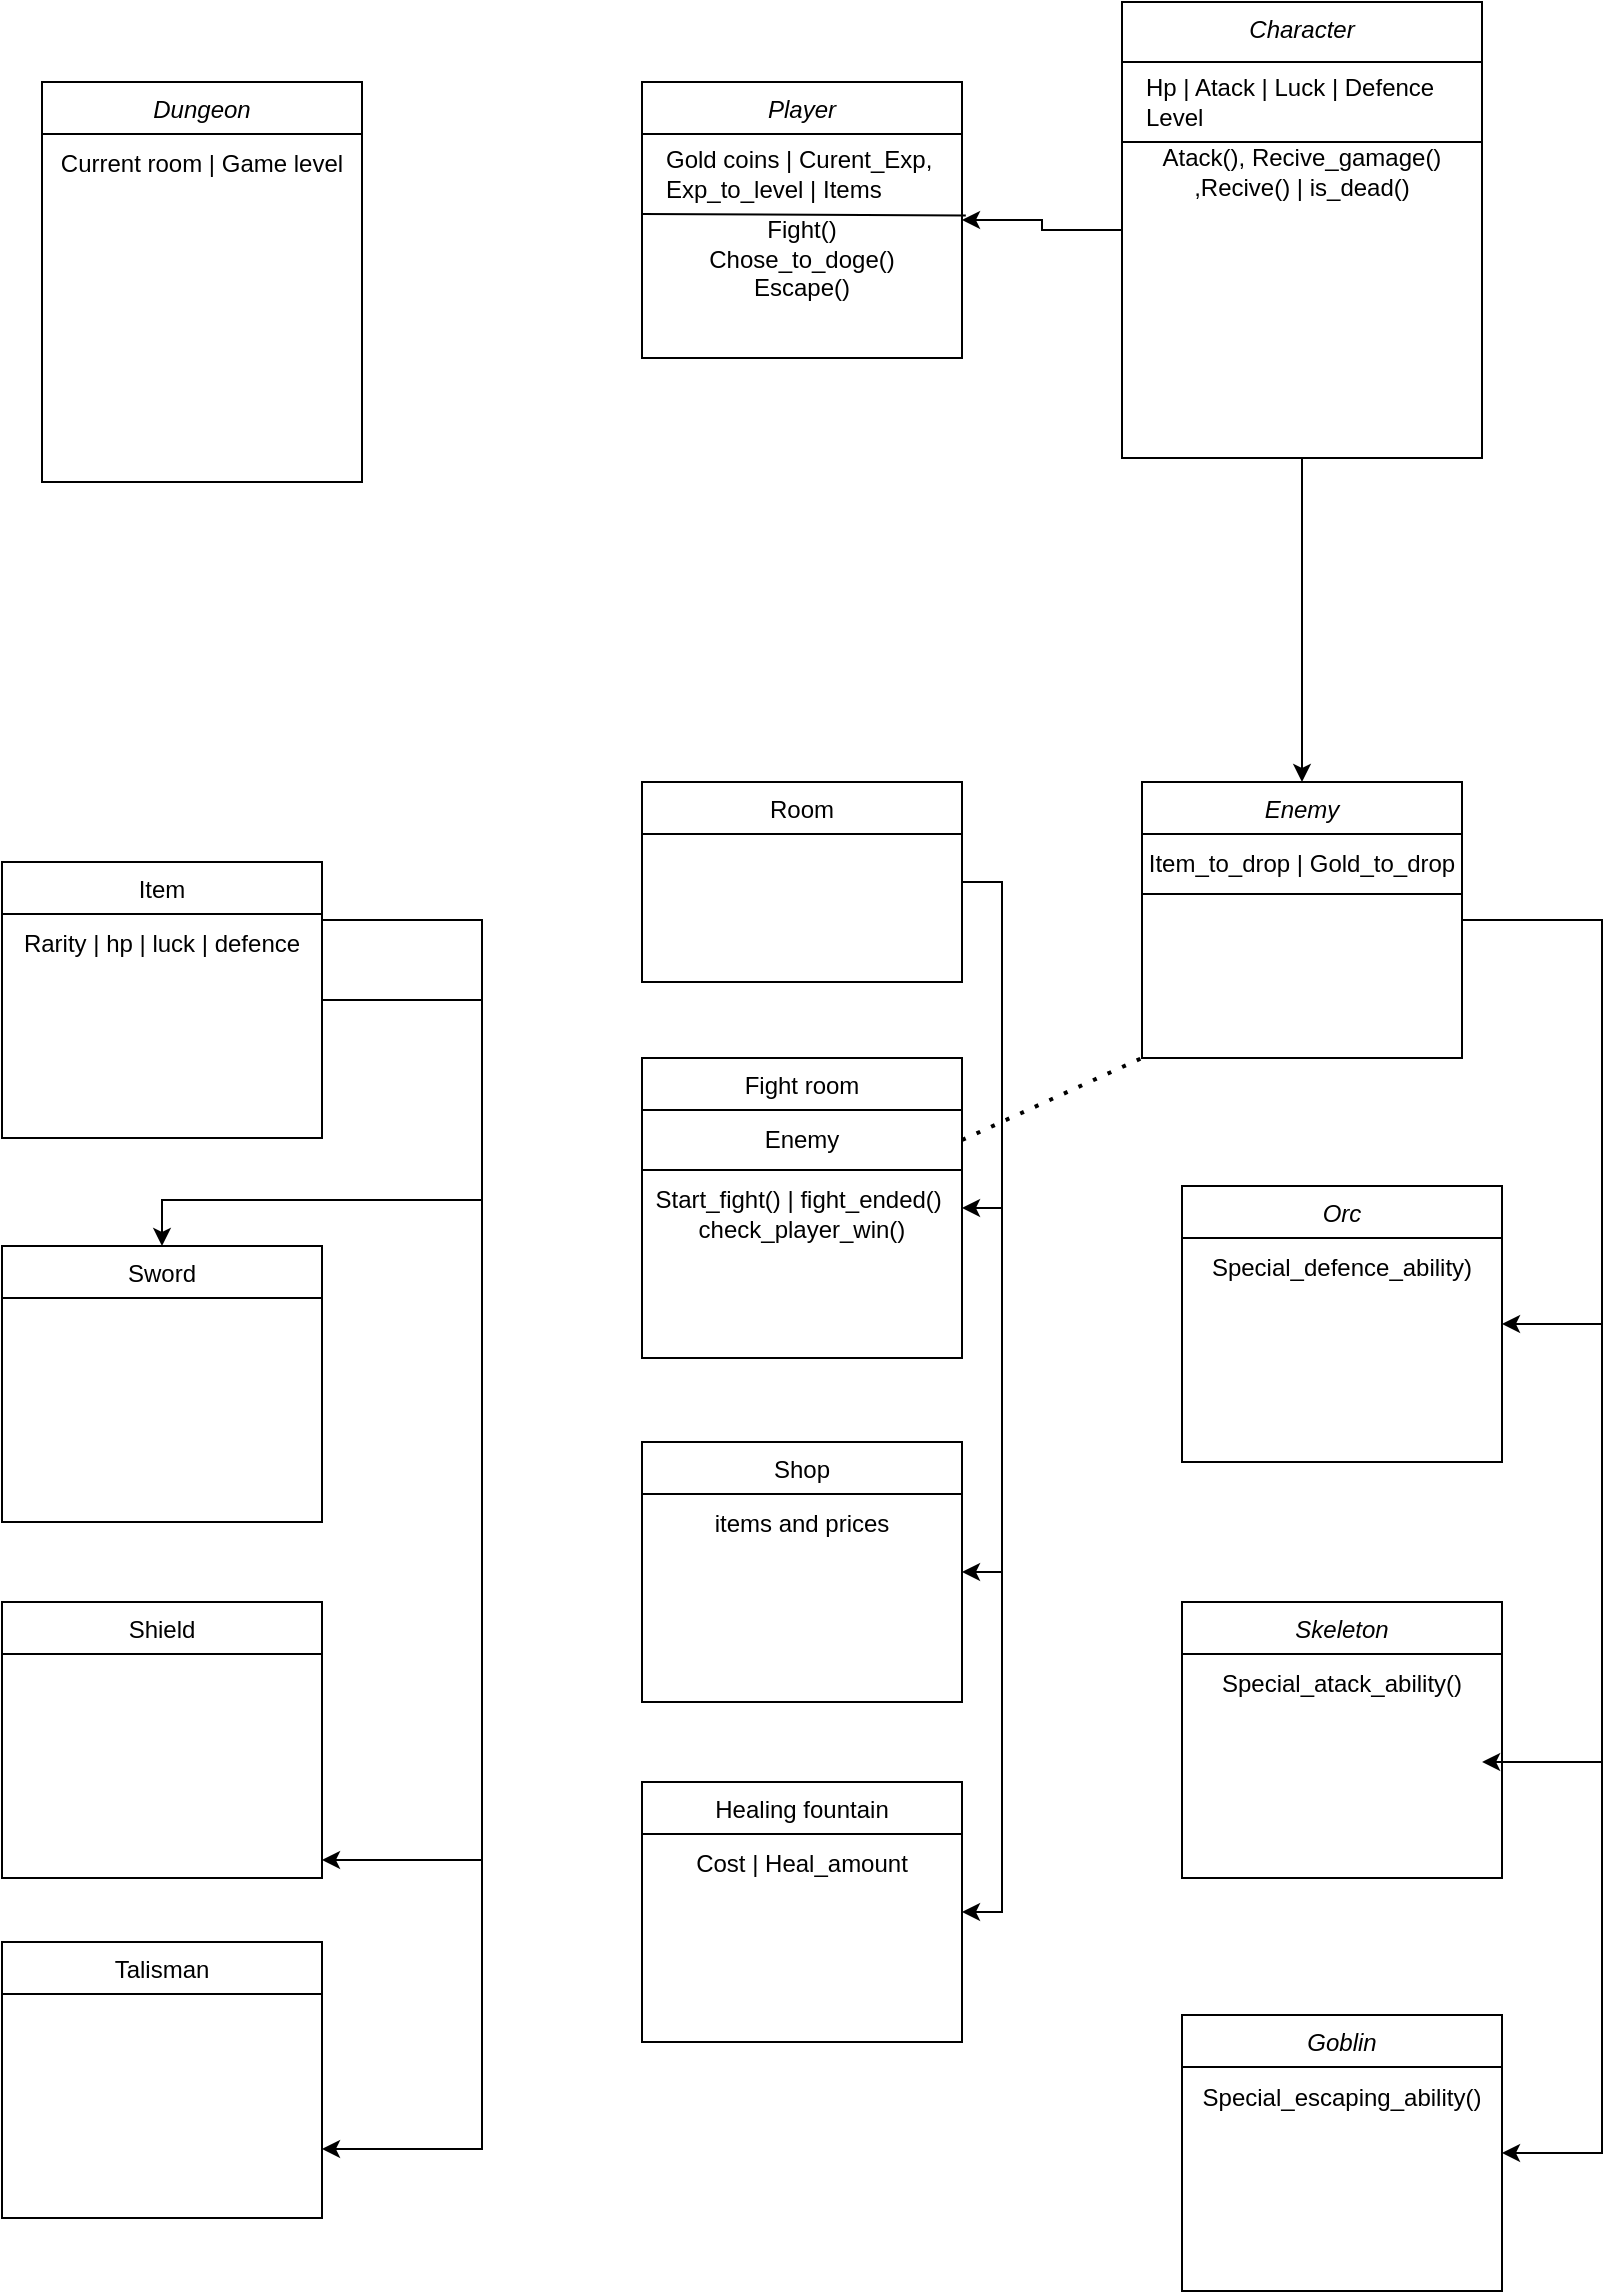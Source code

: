 <mxfile version="21.2.9" type="device">
  <diagram id="C5RBs43oDa-KdzZeNtuy" name="Page-1">
    <mxGraphModel dx="1062" dy="1748" grid="1" gridSize="10" guides="1" tooltips="1" connect="1" arrows="1" fold="1" page="1" pageScale="1" pageWidth="827" pageHeight="1169" math="0" shadow="0">
      <root>
        <mxCell id="WIyWlLk6GJQsqaUBKTNV-0" />
        <mxCell id="WIyWlLk6GJQsqaUBKTNV-1" parent="WIyWlLk6GJQsqaUBKTNV-0" />
        <mxCell id="zkfFHV4jXpPFQw0GAbJ--0" value="Dungeon" style="swimlane;fontStyle=2;align=center;verticalAlign=top;childLayout=stackLayout;horizontal=1;startSize=26;horizontalStack=0;resizeParent=1;resizeLast=0;collapsible=1;marginBottom=0;rounded=0;shadow=0;strokeWidth=1;" parent="WIyWlLk6GJQsqaUBKTNV-1" vertex="1">
          <mxGeometry x="20" y="-520" width="160" height="200" as="geometry">
            <mxRectangle x="230" y="140" width="160" height="26" as="alternateBounds" />
          </mxGeometry>
        </mxCell>
        <mxCell id="2-GTpso4hImEZJIhlEzb-2" value="Current room | Game level" style="text;html=1;strokeColor=none;fillColor=none;align=center;verticalAlign=middle;whiteSpace=wrap;rounded=0;" parent="zkfFHV4jXpPFQw0GAbJ--0" vertex="1">
          <mxGeometry y="26" width="160" height="30" as="geometry" />
        </mxCell>
        <mxCell id="O6eR9vzez--bDRPx8hGj-5" style="edgeStyle=orthogonalEdgeStyle;rounded=0;orthogonalLoop=1;jettySize=auto;html=1;" parent="WIyWlLk6GJQsqaUBKTNV-1" target="O6eR9vzez--bDRPx8hGj-4" edge="1">
          <mxGeometry relative="1" as="geometry">
            <mxPoint x="240" y="20" as="sourcePoint" />
            <Array as="points">
              <mxPoint x="240" y="369" />
            </Array>
          </mxGeometry>
        </mxCell>
        <mxCell id="O6eR9vzez--bDRPx8hGj-7" style="edgeStyle=orthogonalEdgeStyle;rounded=0;orthogonalLoop=1;jettySize=auto;html=1;" parent="WIyWlLk6GJQsqaUBKTNV-1" source="zkfFHV4jXpPFQw0GAbJ--6" target="O6eR9vzez--bDRPx8hGj-3" edge="1">
          <mxGeometry relative="1" as="geometry">
            <Array as="points">
              <mxPoint x="240" y="39" />
              <mxPoint x="80" y="39" />
            </Array>
          </mxGeometry>
        </mxCell>
        <mxCell id="O6eR9vzez--bDRPx8hGj-9" style="edgeStyle=orthogonalEdgeStyle;rounded=0;orthogonalLoop=1;jettySize=auto;html=1;entryX=1;entryY=0.75;entryDx=0;entryDy=0;exitX=1;exitY=0.5;exitDx=0;exitDy=0;" parent="WIyWlLk6GJQsqaUBKTNV-1" source="zkfFHV4jXpPFQw0GAbJ--6" target="O6eR9vzez--bDRPx8hGj-8" edge="1">
          <mxGeometry relative="1" as="geometry">
            <mxPoint x="180" y="530" as="targetPoint" />
            <Array as="points">
              <mxPoint x="240" y="-101" />
              <mxPoint x="240" y="514" />
            </Array>
          </mxGeometry>
        </mxCell>
        <mxCell id="zkfFHV4jXpPFQw0GAbJ--6" value="Item" style="swimlane;fontStyle=0;align=center;verticalAlign=top;childLayout=stackLayout;horizontal=1;startSize=26;horizontalStack=0;resizeParent=1;resizeLast=0;collapsible=1;marginBottom=0;rounded=0;shadow=0;strokeWidth=1;" parent="WIyWlLk6GJQsqaUBKTNV-1" vertex="1">
          <mxGeometry y="-130" width="160" height="138" as="geometry">
            <mxRectangle x="130" y="380" width="160" height="26" as="alternateBounds" />
          </mxGeometry>
        </mxCell>
        <mxCell id="2-GTpso4hImEZJIhlEzb-0" value="Rarity | hp | luck | defence" style="text;html=1;strokeColor=none;fillColor=none;align=center;verticalAlign=middle;whiteSpace=wrap;rounded=0;" parent="zkfFHV4jXpPFQw0GAbJ--6" vertex="1">
          <mxGeometry y="26" width="160" height="30" as="geometry" />
        </mxCell>
        <mxCell id="O6eR9vzez--bDRPx8hGj-13" style="edgeStyle=orthogonalEdgeStyle;rounded=0;orthogonalLoop=1;jettySize=auto;html=1;entryX=1;entryY=0.5;entryDx=0;entryDy=0;exitX=1;exitY=0.5;exitDx=0;exitDy=0;" parent="WIyWlLk6GJQsqaUBKTNV-1" source="zkfFHV4jXpPFQw0GAbJ--13" target="O6eR9vzez--bDRPx8hGj-10" edge="1">
          <mxGeometry relative="1" as="geometry" />
        </mxCell>
        <mxCell id="O6eR9vzez--bDRPx8hGj-14" style="edgeStyle=orthogonalEdgeStyle;rounded=0;orthogonalLoop=1;jettySize=auto;html=1;exitX=1;exitY=0.5;exitDx=0;exitDy=0;entryX=1;entryY=0.5;entryDx=0;entryDy=0;" parent="WIyWlLk6GJQsqaUBKTNV-1" source="zkfFHV4jXpPFQw0GAbJ--13" target="O6eR9vzez--bDRPx8hGj-11" edge="1">
          <mxGeometry relative="1" as="geometry" />
        </mxCell>
        <mxCell id="O6eR9vzez--bDRPx8hGj-15" style="edgeStyle=orthogonalEdgeStyle;rounded=0;orthogonalLoop=1;jettySize=auto;html=1;entryX=1;entryY=0.5;entryDx=0;entryDy=0;exitX=1;exitY=0.5;exitDx=0;exitDy=0;" parent="WIyWlLk6GJQsqaUBKTNV-1" source="zkfFHV4jXpPFQw0GAbJ--13" target="O6eR9vzez--bDRPx8hGj-12" edge="1">
          <mxGeometry relative="1" as="geometry">
            <mxPoint x="530" y="410" as="targetPoint" />
          </mxGeometry>
        </mxCell>
        <mxCell id="zkfFHV4jXpPFQw0GAbJ--13" value="Room" style="swimlane;fontStyle=0;align=center;verticalAlign=top;childLayout=stackLayout;horizontal=1;startSize=26;horizontalStack=0;resizeParent=1;resizeLast=0;collapsible=1;marginBottom=0;rounded=0;shadow=0;strokeWidth=1;" parent="WIyWlLk6GJQsqaUBKTNV-1" vertex="1">
          <mxGeometry x="320" y="-170" width="160" height="100" as="geometry">
            <mxRectangle x="340" y="380" width="170" height="26" as="alternateBounds" />
          </mxGeometry>
        </mxCell>
        <mxCell id="O6eR9vzez--bDRPx8hGj-3" value="Sword" style="swimlane;fontStyle=0;align=center;verticalAlign=top;childLayout=stackLayout;horizontal=1;startSize=26;horizontalStack=0;resizeParent=1;resizeLast=0;collapsible=1;marginBottom=0;rounded=0;shadow=0;strokeWidth=1;" parent="WIyWlLk6GJQsqaUBKTNV-1" vertex="1">
          <mxGeometry y="62" width="160" height="138" as="geometry">
            <mxRectangle x="130" y="380" width="160" height="26" as="alternateBounds" />
          </mxGeometry>
        </mxCell>
        <mxCell id="O6eR9vzez--bDRPx8hGj-4" value="Shield" style="swimlane;fontStyle=0;align=center;verticalAlign=top;childLayout=stackLayout;horizontal=1;startSize=26;horizontalStack=0;resizeParent=1;resizeLast=0;collapsible=1;marginBottom=0;rounded=0;shadow=0;strokeWidth=1;" parent="WIyWlLk6GJQsqaUBKTNV-1" vertex="1">
          <mxGeometry y="240" width="160" height="138" as="geometry">
            <mxRectangle x="130" y="380" width="160" height="26" as="alternateBounds" />
          </mxGeometry>
        </mxCell>
        <mxCell id="O6eR9vzez--bDRPx8hGj-8" value="Talisman" style="swimlane;fontStyle=0;align=center;verticalAlign=top;childLayout=stackLayout;horizontal=1;startSize=26;horizontalStack=0;resizeParent=1;resizeLast=0;collapsible=1;marginBottom=0;rounded=0;shadow=0;strokeWidth=1;" parent="WIyWlLk6GJQsqaUBKTNV-1" vertex="1">
          <mxGeometry y="410" width="160" height="138" as="geometry">
            <mxRectangle x="130" y="380" width="160" height="26" as="alternateBounds" />
          </mxGeometry>
        </mxCell>
        <mxCell id="O6eR9vzez--bDRPx8hGj-10" value="Fight room" style="swimlane;fontStyle=0;align=center;verticalAlign=top;childLayout=stackLayout;horizontal=1;startSize=26;horizontalStack=0;resizeParent=1;resizeLast=0;collapsible=1;marginBottom=0;rounded=0;shadow=0;strokeWidth=1;" parent="WIyWlLk6GJQsqaUBKTNV-1" vertex="1">
          <mxGeometry x="320" y="-32" width="160" height="150" as="geometry">
            <mxRectangle x="340" y="380" width="170" height="26" as="alternateBounds" />
          </mxGeometry>
        </mxCell>
        <mxCell id="2-GTpso4hImEZJIhlEzb-6" value="Enemy" style="text;html=1;strokeColor=none;fillColor=none;align=center;verticalAlign=middle;whiteSpace=wrap;rounded=0;" parent="O6eR9vzez--bDRPx8hGj-10" vertex="1">
          <mxGeometry y="26" width="160" height="30" as="geometry" />
        </mxCell>
        <mxCell id="2-GTpso4hImEZJIhlEzb-12" value="" style="endArrow=none;html=1;rounded=0;exitX=0;exitY=1;exitDx=0;exitDy=0;entryX=1;entryY=1;entryDx=0;entryDy=0;" parent="O6eR9vzez--bDRPx8hGj-10" source="2-GTpso4hImEZJIhlEzb-6" target="2-GTpso4hImEZJIhlEzb-6" edge="1">
          <mxGeometry width="50" height="50" relative="1" as="geometry">
            <mxPoint x="70" y="160" as="sourcePoint" />
            <mxPoint x="120" y="110" as="targetPoint" />
          </mxGeometry>
        </mxCell>
        <mxCell id="2-GTpso4hImEZJIhlEzb-13" value="&lt;br&gt;Start_fight() | fight_ended()&amp;nbsp; check_player_win()" style="text;html=1;strokeColor=none;fillColor=none;align=center;verticalAlign=middle;whiteSpace=wrap;rounded=0;" parent="O6eR9vzez--bDRPx8hGj-10" vertex="1">
          <mxGeometry y="56" width="160" height="30" as="geometry" />
        </mxCell>
        <mxCell id="O6eR9vzez--bDRPx8hGj-11" value="Shop" style="swimlane;fontStyle=0;align=center;verticalAlign=top;childLayout=stackLayout;horizontal=1;startSize=26;horizontalStack=0;resizeParent=1;resizeLast=0;collapsible=1;marginBottom=0;rounded=0;shadow=0;strokeWidth=1;" parent="WIyWlLk6GJQsqaUBKTNV-1" vertex="1">
          <mxGeometry x="320" y="160" width="160" height="130" as="geometry">
            <mxRectangle x="340" y="380" width="170" height="26" as="alternateBounds" />
          </mxGeometry>
        </mxCell>
        <mxCell id="2-GTpso4hImEZJIhlEzb-10" value="items and prices" style="text;html=1;strokeColor=none;fillColor=none;align=center;verticalAlign=middle;whiteSpace=wrap;rounded=0;" parent="O6eR9vzez--bDRPx8hGj-11" vertex="1">
          <mxGeometry y="26" width="160" height="30" as="geometry" />
        </mxCell>
        <mxCell id="O6eR9vzez--bDRPx8hGj-12" value="Healing fountain" style="swimlane;fontStyle=0;align=center;verticalAlign=top;childLayout=stackLayout;horizontal=1;startSize=26;horizontalStack=0;resizeParent=1;resizeLast=0;collapsible=1;marginBottom=0;rounded=0;shadow=0;strokeWidth=1;" parent="WIyWlLk6GJQsqaUBKTNV-1" vertex="1">
          <mxGeometry x="320" y="330" width="160" height="130" as="geometry">
            <mxRectangle x="340" y="380" width="170" height="26" as="alternateBounds" />
          </mxGeometry>
        </mxCell>
        <mxCell id="2-GTpso4hImEZJIhlEzb-8" value="Cost | Heal_amount" style="text;html=1;strokeColor=none;fillColor=none;align=center;verticalAlign=middle;whiteSpace=wrap;rounded=0;" parent="O6eR9vzez--bDRPx8hGj-12" vertex="1">
          <mxGeometry y="26" width="160" height="30" as="geometry" />
        </mxCell>
        <mxCell id="O6eR9vzez--bDRPx8hGj-25" style="edgeStyle=orthogonalEdgeStyle;rounded=0;orthogonalLoop=1;jettySize=auto;html=1;exitX=1;exitY=0.5;exitDx=0;exitDy=0;entryX=1;entryY=0.5;entryDx=0;entryDy=0;" parent="WIyWlLk6GJQsqaUBKTNV-1" source="O6eR9vzez--bDRPx8hGj-16" target="O6eR9vzez--bDRPx8hGj-22" edge="1">
          <mxGeometry relative="1" as="geometry">
            <Array as="points">
              <mxPoint x="800" y="-101" />
              <mxPoint x="800" y="100" />
              <mxPoint x="800" y="101" />
            </Array>
          </mxGeometry>
        </mxCell>
        <mxCell id="O6eR9vzez--bDRPx8hGj-26" style="edgeStyle=orthogonalEdgeStyle;rounded=0;orthogonalLoop=1;jettySize=auto;html=1;exitX=1;exitY=0.5;exitDx=0;exitDy=0;" parent="WIyWlLk6GJQsqaUBKTNV-1" source="O6eR9vzez--bDRPx8hGj-16" edge="1">
          <mxGeometry relative="1" as="geometry">
            <mxPoint x="740.059" y="320" as="targetPoint" />
            <Array as="points">
              <mxPoint x="800" y="-101" />
              <mxPoint x="800" y="320" />
            </Array>
          </mxGeometry>
        </mxCell>
        <mxCell id="O6eR9vzez--bDRPx8hGj-27" style="edgeStyle=orthogonalEdgeStyle;rounded=0;orthogonalLoop=1;jettySize=auto;html=1;exitX=1;exitY=0.5;exitDx=0;exitDy=0;entryX=1;entryY=0.5;entryDx=0;entryDy=0;" parent="WIyWlLk6GJQsqaUBKTNV-1" source="O6eR9vzez--bDRPx8hGj-16" target="O6eR9vzez--bDRPx8hGj-24" edge="1">
          <mxGeometry relative="1" as="geometry">
            <mxPoint x="740" y="530" as="targetPoint" />
            <Array as="points">
              <mxPoint x="800" y="-101" />
              <mxPoint x="800" y="516" />
            </Array>
          </mxGeometry>
        </mxCell>
        <mxCell id="O6eR9vzez--bDRPx8hGj-16" value="Enemy" style="swimlane;fontStyle=2;align=center;verticalAlign=top;childLayout=stackLayout;horizontal=1;startSize=26;horizontalStack=0;resizeParent=1;resizeLast=0;collapsible=1;marginBottom=0;rounded=0;shadow=0;strokeWidth=1;" parent="WIyWlLk6GJQsqaUBKTNV-1" vertex="1">
          <mxGeometry x="570" y="-170" width="160" height="138" as="geometry">
            <mxRectangle x="640" y="-170" width="160" height="26" as="alternateBounds" />
          </mxGeometry>
        </mxCell>
        <mxCell id="2-GTpso4hImEZJIhlEzb-11" value="Item_to_drop | Gold_to_drop" style="text;html=1;strokeColor=none;fillColor=none;align=center;verticalAlign=middle;whiteSpace=wrap;rounded=0;" parent="O6eR9vzez--bDRPx8hGj-16" vertex="1">
          <mxGeometry y="26" width="160" height="30" as="geometry" />
        </mxCell>
        <mxCell id="2-GTpso4hImEZJIhlEzb-14" value="" style="endArrow=none;html=1;rounded=0;entryX=1;entryY=1;entryDx=0;entryDy=0;exitX=0;exitY=1;exitDx=0;exitDy=0;" parent="O6eR9vzez--bDRPx8hGj-16" source="2-GTpso4hImEZJIhlEzb-11" target="2-GTpso4hImEZJIhlEzb-11" edge="1">
          <mxGeometry width="50" height="50" relative="1" as="geometry">
            <mxPoint x="-180" y="150" as="sourcePoint" />
            <mxPoint x="-130" y="100" as="targetPoint" />
            <Array as="points" />
          </mxGeometry>
        </mxCell>
        <mxCell id="O6eR9vzez--bDRPx8hGj-20" style="edgeStyle=orthogonalEdgeStyle;rounded=0;orthogonalLoop=1;jettySize=auto;html=1;exitX=0.5;exitY=1;exitDx=0;exitDy=0;entryX=0.5;entryY=0;entryDx=0;entryDy=0;" parent="WIyWlLk6GJQsqaUBKTNV-1" source="O6eR9vzez--bDRPx8hGj-17" target="O6eR9vzez--bDRPx8hGj-16" edge="1">
          <mxGeometry relative="1" as="geometry" />
        </mxCell>
        <mxCell id="O6eR9vzez--bDRPx8hGj-21" style="edgeStyle=orthogonalEdgeStyle;rounded=0;orthogonalLoop=1;jettySize=auto;html=1;exitX=0;exitY=0.5;exitDx=0;exitDy=0;entryX=1;entryY=0.5;entryDx=0;entryDy=0;" parent="WIyWlLk6GJQsqaUBKTNV-1" source="O6eR9vzez--bDRPx8hGj-17" target="O6eR9vzez--bDRPx8hGj-18" edge="1">
          <mxGeometry relative="1" as="geometry" />
        </mxCell>
        <mxCell id="O6eR9vzez--bDRPx8hGj-17" value="Character" style="swimlane;fontStyle=2;align=center;verticalAlign=top;childLayout=stackLayout;horizontal=1;startSize=30;horizontalStack=0;resizeParent=1;resizeLast=0;collapsible=1;marginBottom=0;rounded=0;shadow=0;strokeWidth=1;" parent="WIyWlLk6GJQsqaUBKTNV-1" vertex="1">
          <mxGeometry x="560" y="-560" width="180" height="228" as="geometry">
            <mxRectangle x="640" y="-170" width="160" height="26" as="alternateBounds" />
          </mxGeometry>
        </mxCell>
        <mxCell id="O6eR9vzez--bDRPx8hGj-32" value="Hp | Atack | Luck | Defence&lt;br&gt;Level" style="text;html=1;align=left;verticalAlign=middle;resizable=0;points=[];autosize=1;strokeColor=none;fillColor=none;spacingLeft=10;" parent="O6eR9vzez--bDRPx8hGj-17" vertex="1">
          <mxGeometry y="30" width="180" height="40" as="geometry" />
        </mxCell>
        <mxCell id="2-GTpso4hImEZJIhlEzb-15" value="" style="endArrow=none;html=1;rounded=0;" parent="O6eR9vzez--bDRPx8hGj-17" edge="1">
          <mxGeometry width="50" height="50" relative="1" as="geometry">
            <mxPoint y="70" as="sourcePoint" />
            <mxPoint x="180" y="70" as="targetPoint" />
          </mxGeometry>
        </mxCell>
        <mxCell id="2-GTpso4hImEZJIhlEzb-16" value="Atack(), Recive_gamage()&lt;br&gt;,Recive() | is_dead()" style="text;html=1;strokeColor=none;fillColor=none;align=center;verticalAlign=middle;whiteSpace=wrap;rounded=0;" parent="O6eR9vzez--bDRPx8hGj-17" vertex="1">
          <mxGeometry y="70" width="180" height="30" as="geometry" />
        </mxCell>
        <mxCell id="O6eR9vzez--bDRPx8hGj-18" value="Player" style="swimlane;fontStyle=2;align=center;verticalAlign=top;childLayout=stackLayout;horizontal=1;startSize=26;horizontalStack=0;resizeParent=1;resizeLast=0;collapsible=1;marginBottom=0;rounded=0;shadow=0;strokeWidth=1;" parent="WIyWlLk6GJQsqaUBKTNV-1" vertex="1">
          <mxGeometry x="320" y="-520" width="160" height="138" as="geometry">
            <mxRectangle x="640" y="-170" width="160" height="26" as="alternateBounds" />
          </mxGeometry>
        </mxCell>
        <mxCell id="O6eR9vzez--bDRPx8hGj-34" value="Gold coins | Curent_Exp,&lt;br&gt;Exp_to_level | Items" style="text;html=1;align=left;verticalAlign=middle;resizable=0;points=[];autosize=1;strokeColor=none;fillColor=none;spacingLeft=10;" parent="O6eR9vzez--bDRPx8hGj-18" vertex="1">
          <mxGeometry y="26" width="160" height="40" as="geometry" />
        </mxCell>
        <mxCell id="eF0AROiiQqbXgjrIhCGk-0" value="" style="endArrow=none;html=1;rounded=0;exitX=0;exitY=0.5;exitDx=0;exitDy=0;" edge="1" parent="O6eR9vzez--bDRPx8hGj-18" source="O6eR9vzez--bDRPx8hGj-18">
          <mxGeometry width="50" height="50" relative="1" as="geometry">
            <mxPoint x="30" y="230" as="sourcePoint" />
            <mxPoint y="69" as="targetPoint" />
          </mxGeometry>
        </mxCell>
        <mxCell id="eF0AROiiQqbXgjrIhCGk-2" value="" style="endArrow=none;html=1;rounded=0;exitX=0;exitY=0;exitDx=0;exitDy=0;entryX=1.012;entryY=1.019;entryDx=0;entryDy=0;entryPerimeter=0;" edge="1" parent="O6eR9vzez--bDRPx8hGj-18" target="O6eR9vzez--bDRPx8hGj-34">
          <mxGeometry width="50" height="50" relative="1" as="geometry">
            <mxPoint x="1.137e-13" y="66" as="sourcePoint" />
            <mxPoint x="110" y="130" as="targetPoint" />
          </mxGeometry>
        </mxCell>
        <mxCell id="eF0AROiiQqbXgjrIhCGk-3" value="&lt;br&gt;Fight()&lt;br&gt;Chose_to_doge()&lt;br&gt;Escape()" style="text;html=1;strokeColor=none;fillColor=none;align=center;verticalAlign=middle;whiteSpace=wrap;rounded=0;" vertex="1" parent="O6eR9vzez--bDRPx8hGj-18">
          <mxGeometry y="66" width="160" height="30" as="geometry" />
        </mxCell>
        <mxCell id="O6eR9vzez--bDRPx8hGj-22" value="Orc" style="swimlane;fontStyle=2;align=center;verticalAlign=top;childLayout=stackLayout;horizontal=1;startSize=26;horizontalStack=0;resizeParent=1;resizeLast=0;collapsible=1;marginBottom=0;rounded=0;shadow=0;strokeWidth=1;" parent="WIyWlLk6GJQsqaUBKTNV-1" vertex="1">
          <mxGeometry x="590" y="32" width="160" height="138" as="geometry">
            <mxRectangle x="640" y="-170" width="160" height="26" as="alternateBounds" />
          </mxGeometry>
        </mxCell>
        <mxCell id="eF0AROiiQqbXgjrIhCGk-4" value="Special_defence_ability)" style="text;html=1;strokeColor=none;fillColor=none;align=center;verticalAlign=middle;whiteSpace=wrap;rounded=0;" vertex="1" parent="O6eR9vzez--bDRPx8hGj-22">
          <mxGeometry y="26" width="160" height="30" as="geometry" />
        </mxCell>
        <mxCell id="O6eR9vzez--bDRPx8hGj-23" value="Skeleton" style="swimlane;fontStyle=2;align=center;verticalAlign=top;childLayout=stackLayout;horizontal=1;startSize=26;horizontalStack=0;resizeParent=1;resizeLast=0;collapsible=1;marginBottom=0;rounded=0;shadow=0;strokeWidth=1;" parent="WIyWlLk6GJQsqaUBKTNV-1" vertex="1">
          <mxGeometry x="590" y="240" width="160" height="138" as="geometry">
            <mxRectangle x="640" y="-170" width="160" height="26" as="alternateBounds" />
          </mxGeometry>
        </mxCell>
        <mxCell id="eF0AROiiQqbXgjrIhCGk-5" value="Special_atack_ability()" style="text;html=1;strokeColor=none;fillColor=none;align=center;verticalAlign=middle;whiteSpace=wrap;rounded=0;" vertex="1" parent="O6eR9vzez--bDRPx8hGj-23">
          <mxGeometry y="26" width="160" height="30" as="geometry" />
        </mxCell>
        <mxCell id="O6eR9vzez--bDRPx8hGj-24" value="Goblin" style="swimlane;fontStyle=2;align=center;verticalAlign=top;childLayout=stackLayout;horizontal=1;startSize=26;horizontalStack=0;resizeParent=1;resizeLast=0;collapsible=1;marginBottom=0;rounded=0;shadow=0;strokeWidth=1;" parent="WIyWlLk6GJQsqaUBKTNV-1" vertex="1">
          <mxGeometry x="590" y="446.5" width="160" height="138" as="geometry">
            <mxRectangle x="640" y="-170" width="160" height="26" as="alternateBounds" />
          </mxGeometry>
        </mxCell>
        <mxCell id="eF0AROiiQqbXgjrIhCGk-6" value="Special_escaping_ability()" style="text;html=1;strokeColor=none;fillColor=none;align=center;verticalAlign=middle;whiteSpace=wrap;rounded=0;" vertex="1" parent="O6eR9vzez--bDRPx8hGj-24">
          <mxGeometry y="26" width="160" height="30" as="geometry" />
        </mxCell>
        <mxCell id="2-GTpso4hImEZJIhlEzb-7" value="" style="endArrow=none;dashed=1;html=1;dashPattern=1 3;strokeWidth=2;rounded=0;entryX=0;entryY=1;entryDx=0;entryDy=0;exitX=1;exitY=0.5;exitDx=0;exitDy=0;" parent="WIyWlLk6GJQsqaUBKTNV-1" source="2-GTpso4hImEZJIhlEzb-6" target="O6eR9vzez--bDRPx8hGj-16" edge="1">
          <mxGeometry width="50" height="50" relative="1" as="geometry">
            <mxPoint x="460" y="30" as="sourcePoint" />
            <mxPoint x="540" y="-150" as="targetPoint" />
          </mxGeometry>
        </mxCell>
      </root>
    </mxGraphModel>
  </diagram>
</mxfile>
